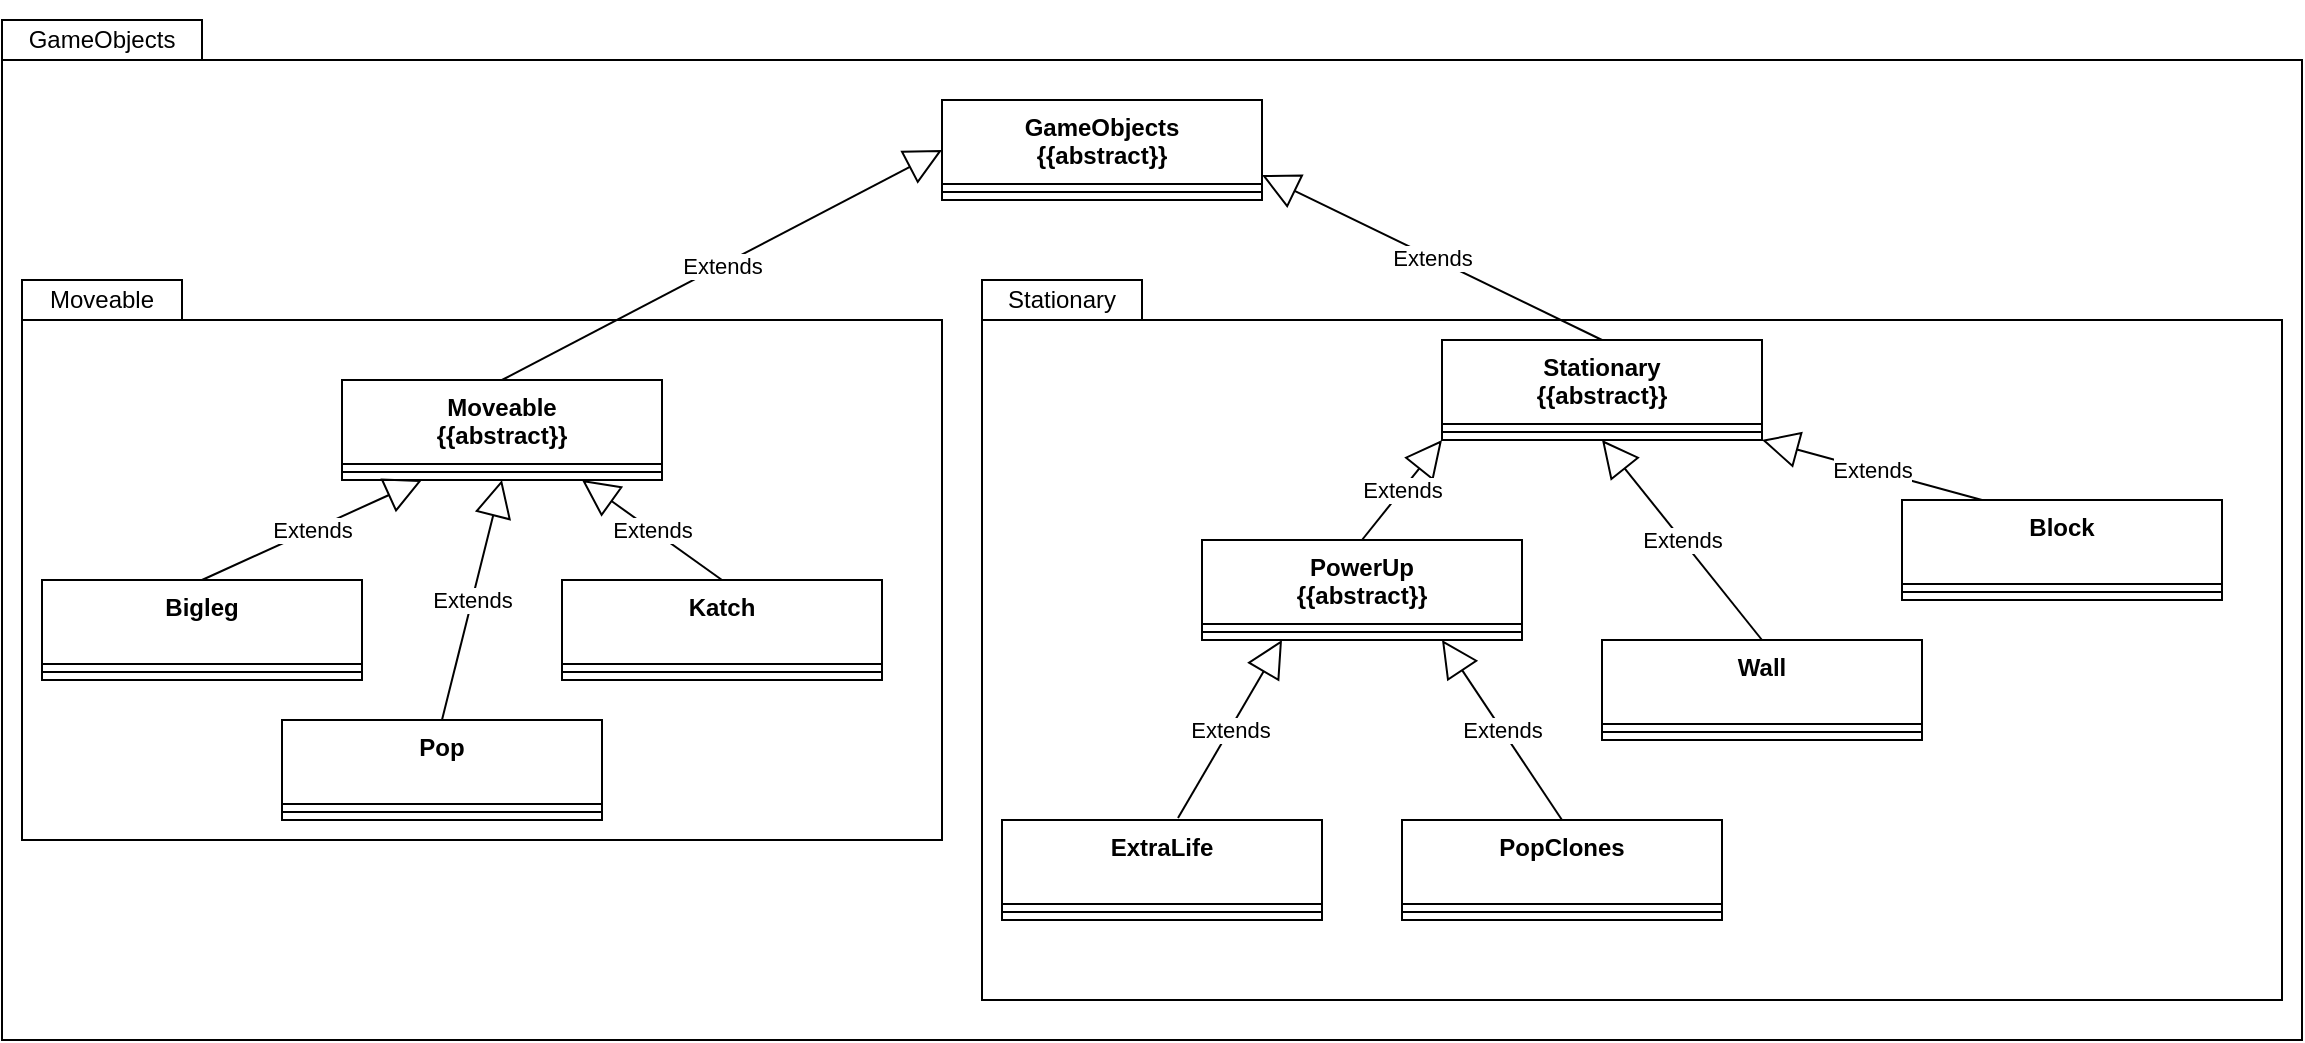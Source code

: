 <mxfile version="15.5.2" type="github">
  <diagram id="gL_wUWIlyWYQwBvoQ-ae" name="Page-1">
    <mxGraphModel dx="1550" dy="1661" grid="1" gridSize="10" guides="1" tooltips="1" connect="1" arrows="1" fold="1" page="1" pageScale="1" pageWidth="1169" pageHeight="826" math="0" shadow="0">
      <root>
        <mxCell id="0" />
        <mxCell id="1" parent="0" />
        <mxCell id="g5z8_eeaWqmI7RCORXG6-46" value="" style="shape=folder;fontStyle=1;spacingTop=10;tabWidth=100;tabHeight=20;tabPosition=left;html=1;" vertex="1" parent="1">
          <mxGeometry x="10" y="-30" width="1150" height="510" as="geometry" />
        </mxCell>
        <mxCell id="g5z8_eeaWqmI7RCORXG6-41" value="" style="shape=folder;fontStyle=1;spacingTop=10;tabWidth=80;tabHeight=20;tabPosition=left;html=1;" vertex="1" parent="1">
          <mxGeometry x="500" y="100" width="650" height="360" as="geometry" />
        </mxCell>
        <mxCell id="g5z8_eeaWqmI7RCORXG6-30" value="" style="shape=folder;fontStyle=1;spacingTop=10;tabWidth=80;tabHeight=20;tabPosition=left;html=1;" vertex="1" parent="1">
          <mxGeometry x="20" y="100" width="460" height="280" as="geometry" />
        </mxCell>
        <mxCell id="g5z8_eeaWqmI7RCORXG6-1" value="GameObjects&#xa;{{abstract}}" style="swimlane;fontStyle=1;align=center;verticalAlign=top;childLayout=stackLayout;horizontal=1;startSize=42;horizontalStack=0;resizeParent=1;resizeParentMax=0;resizeLast=0;collapsible=1;marginBottom=0;" vertex="1" parent="1">
          <mxGeometry x="480" y="10" width="160" height="50" as="geometry" />
        </mxCell>
        <mxCell id="g5z8_eeaWqmI7RCORXG6-3" value="" style="line;strokeWidth=1;fillColor=none;align=left;verticalAlign=middle;spacingTop=-1;spacingLeft=3;spacingRight=3;rotatable=0;labelPosition=right;points=[];portConstraint=eastwest;" vertex="1" parent="g5z8_eeaWqmI7RCORXG6-1">
          <mxGeometry y="42" width="160" height="8" as="geometry" />
        </mxCell>
        <mxCell id="g5z8_eeaWqmI7RCORXG6-5" value="Extends" style="endArrow=block;endSize=16;endFill=0;html=1;rounded=0;entryX=0;entryY=0.5;entryDx=0;entryDy=0;exitX=0.5;exitY=0;exitDx=0;exitDy=0;" edge="1" parent="1" source="g5z8_eeaWqmI7RCORXG6-8" target="g5z8_eeaWqmI7RCORXG6-1">
          <mxGeometry width="160" relative="1" as="geometry">
            <mxPoint x="380" y="170" as="sourcePoint" />
            <mxPoint x="330" y="120" as="targetPoint" />
          </mxGeometry>
        </mxCell>
        <mxCell id="g5z8_eeaWqmI7RCORXG6-6" value="Stationary&#xa;{{abstract}}" style="swimlane;fontStyle=1;align=center;verticalAlign=top;childLayout=stackLayout;horizontal=1;startSize=42;horizontalStack=0;resizeParent=1;resizeParentMax=0;resizeLast=0;collapsible=1;marginBottom=0;" vertex="1" parent="1">
          <mxGeometry x="730" y="130" width="160" height="50" as="geometry" />
        </mxCell>
        <mxCell id="g5z8_eeaWqmI7RCORXG6-7" value="" style="line;strokeWidth=1;fillColor=none;align=left;verticalAlign=middle;spacingTop=-1;spacingLeft=3;spacingRight=3;rotatable=0;labelPosition=right;points=[];portConstraint=eastwest;" vertex="1" parent="g5z8_eeaWqmI7RCORXG6-6">
          <mxGeometry y="42" width="160" height="8" as="geometry" />
        </mxCell>
        <mxCell id="g5z8_eeaWqmI7RCORXG6-8" value="Moveable&#xa;{{abstract}}" style="swimlane;fontStyle=1;align=center;verticalAlign=top;childLayout=stackLayout;horizontal=1;startSize=42;horizontalStack=0;resizeParent=1;resizeParentMax=0;resizeLast=0;collapsible=1;marginBottom=0;" vertex="1" parent="1">
          <mxGeometry x="180" y="150" width="160" height="50" as="geometry" />
        </mxCell>
        <mxCell id="g5z8_eeaWqmI7RCORXG6-9" value="" style="line;strokeWidth=1;fillColor=none;align=left;verticalAlign=middle;spacingTop=-1;spacingLeft=3;spacingRight=3;rotatable=0;labelPosition=right;points=[];portConstraint=eastwest;" vertex="1" parent="g5z8_eeaWqmI7RCORXG6-8">
          <mxGeometry y="42" width="160" height="8" as="geometry" />
        </mxCell>
        <mxCell id="g5z8_eeaWqmI7RCORXG6-14" value="Katch" style="swimlane;fontStyle=1;align=center;verticalAlign=top;childLayout=stackLayout;horizontal=1;startSize=42;horizontalStack=0;resizeParent=1;resizeParentMax=0;resizeLast=0;collapsible=1;marginBottom=0;" vertex="1" parent="1">
          <mxGeometry x="290" y="250" width="160" height="50" as="geometry" />
        </mxCell>
        <mxCell id="g5z8_eeaWqmI7RCORXG6-15" value="" style="line;strokeWidth=1;fillColor=none;align=left;verticalAlign=middle;spacingTop=-1;spacingLeft=3;spacingRight=3;rotatable=0;labelPosition=right;points=[];portConstraint=eastwest;" vertex="1" parent="g5z8_eeaWqmI7RCORXG6-14">
          <mxGeometry y="42" width="160" height="8" as="geometry" />
        </mxCell>
        <mxCell id="g5z8_eeaWqmI7RCORXG6-16" value="Bigleg" style="swimlane;fontStyle=1;align=center;verticalAlign=top;childLayout=stackLayout;horizontal=1;startSize=42;horizontalStack=0;resizeParent=1;resizeParentMax=0;resizeLast=0;collapsible=1;marginBottom=0;" vertex="1" parent="1">
          <mxGeometry x="30" y="250" width="160" height="50" as="geometry" />
        </mxCell>
        <mxCell id="g5z8_eeaWqmI7RCORXG6-17" value="" style="line;strokeWidth=1;fillColor=none;align=left;verticalAlign=middle;spacingTop=-1;spacingLeft=3;spacingRight=3;rotatable=0;labelPosition=right;points=[];portConstraint=eastwest;" vertex="1" parent="g5z8_eeaWqmI7RCORXG6-16">
          <mxGeometry y="42" width="160" height="8" as="geometry" />
        </mxCell>
        <mxCell id="g5z8_eeaWqmI7RCORXG6-18" value="Wall" style="swimlane;fontStyle=1;align=center;verticalAlign=top;childLayout=stackLayout;horizontal=1;startSize=42;horizontalStack=0;resizeParent=1;resizeParentMax=0;resizeLast=0;collapsible=1;marginBottom=0;" vertex="1" parent="1">
          <mxGeometry x="810" y="280" width="160" height="50" as="geometry" />
        </mxCell>
        <mxCell id="g5z8_eeaWqmI7RCORXG6-19" value="" style="line;strokeWidth=1;fillColor=none;align=left;verticalAlign=middle;spacingTop=-1;spacingLeft=3;spacingRight=3;rotatable=0;labelPosition=right;points=[];portConstraint=eastwest;" vertex="1" parent="g5z8_eeaWqmI7RCORXG6-18">
          <mxGeometry y="42" width="160" height="8" as="geometry" />
        </mxCell>
        <mxCell id="g5z8_eeaWqmI7RCORXG6-20" value="Block" style="swimlane;fontStyle=1;align=center;verticalAlign=top;childLayout=stackLayout;horizontal=1;startSize=42;horizontalStack=0;resizeParent=1;resizeParentMax=0;resizeLast=0;collapsible=1;marginBottom=0;" vertex="1" parent="1">
          <mxGeometry x="960" y="210" width="160" height="50" as="geometry" />
        </mxCell>
        <mxCell id="g5z8_eeaWqmI7RCORXG6-21" value="" style="line;strokeWidth=1;fillColor=none;align=left;verticalAlign=middle;spacingTop=-1;spacingLeft=3;spacingRight=3;rotatable=0;labelPosition=right;points=[];portConstraint=eastwest;" vertex="1" parent="g5z8_eeaWqmI7RCORXG6-20">
          <mxGeometry y="42" width="160" height="8" as="geometry" />
        </mxCell>
        <mxCell id="g5z8_eeaWqmI7RCORXG6-22" value="Pop" style="swimlane;fontStyle=1;align=center;verticalAlign=top;childLayout=stackLayout;horizontal=1;startSize=42;horizontalStack=0;resizeParent=1;resizeParentMax=0;resizeLast=0;collapsible=1;marginBottom=0;" vertex="1" parent="1">
          <mxGeometry x="150" y="320" width="160" height="50" as="geometry" />
        </mxCell>
        <mxCell id="g5z8_eeaWqmI7RCORXG6-23" value="" style="line;strokeWidth=1;fillColor=none;align=left;verticalAlign=middle;spacingTop=-1;spacingLeft=3;spacingRight=3;rotatable=0;labelPosition=right;points=[];portConstraint=eastwest;" vertex="1" parent="g5z8_eeaWqmI7RCORXG6-22">
          <mxGeometry y="42" width="160" height="8" as="geometry" />
        </mxCell>
        <mxCell id="g5z8_eeaWqmI7RCORXG6-24" value="Extends" style="endArrow=block;endSize=16;endFill=0;html=1;rounded=0;entryX=1;entryY=0.75;entryDx=0;entryDy=0;exitX=0.5;exitY=0;exitDx=0;exitDy=0;" edge="1" parent="1" source="g5z8_eeaWqmI7RCORXG6-6" target="g5z8_eeaWqmI7RCORXG6-1">
          <mxGeometry width="160" relative="1" as="geometry">
            <mxPoint x="735" y="155" as="sourcePoint" />
            <mxPoint x="845" y="80" as="targetPoint" />
          </mxGeometry>
        </mxCell>
        <mxCell id="g5z8_eeaWqmI7RCORXG6-26" value="Extends" style="endArrow=block;endSize=16;endFill=0;html=1;rounded=0;entryX=0.75;entryY=1;entryDx=0;entryDy=0;exitX=0.5;exitY=0;exitDx=0;exitDy=0;" edge="1" parent="1" source="g5z8_eeaWqmI7RCORXG6-14" target="g5z8_eeaWqmI7RCORXG6-8">
          <mxGeometry width="160" relative="1" as="geometry">
            <mxPoint x="520" y="290" as="sourcePoint" />
            <mxPoint x="370" y="227.5" as="targetPoint" />
          </mxGeometry>
        </mxCell>
        <mxCell id="g5z8_eeaWqmI7RCORXG6-25" value="Extends" style="endArrow=block;endSize=16;endFill=0;html=1;rounded=0;exitX=0.5;exitY=0;exitDx=0;exitDy=0;entryX=0.25;entryY=1;entryDx=0;entryDy=0;" edge="1" parent="1" source="g5z8_eeaWqmI7RCORXG6-16" target="g5z8_eeaWqmI7RCORXG6-8">
          <mxGeometry width="160" relative="1" as="geometry">
            <mxPoint x="100" y="282" as="sourcePoint" />
            <mxPoint x="230" y="222" as="targetPoint" />
          </mxGeometry>
        </mxCell>
        <mxCell id="g5z8_eeaWqmI7RCORXG6-27" value="Extends" style="endArrow=block;endSize=16;endFill=0;html=1;rounded=0;exitX=0.5;exitY=0;exitDx=0;exitDy=0;entryX=0.5;entryY=1;entryDx=0;entryDy=0;" edge="1" parent="1" source="g5z8_eeaWqmI7RCORXG6-18" target="g5z8_eeaWqmI7RCORXG6-6">
          <mxGeometry width="160" relative="1" as="geometry">
            <mxPoint x="585" y="280" as="sourcePoint" />
            <mxPoint x="685" y="220" as="targetPoint" />
          </mxGeometry>
        </mxCell>
        <mxCell id="g5z8_eeaWqmI7RCORXG6-28" value="Extends" style="endArrow=block;endSize=16;endFill=0;html=1;rounded=0;exitX=0.25;exitY=0;exitDx=0;exitDy=0;" edge="1" parent="1" source="g5z8_eeaWqmI7RCORXG6-20">
          <mxGeometry width="160" relative="1" as="geometry">
            <mxPoint x="950" y="270" as="sourcePoint" />
            <mxPoint x="890" y="180" as="targetPoint" />
          </mxGeometry>
        </mxCell>
        <mxCell id="g5z8_eeaWqmI7RCORXG6-29" value="Extends" style="endArrow=block;endSize=16;endFill=0;html=1;rounded=0;exitX=0.5;exitY=0;exitDx=0;exitDy=0;" edge="1" parent="1" source="g5z8_eeaWqmI7RCORXG6-22">
          <mxGeometry width="160" relative="1" as="geometry">
            <mxPoint x="890" y="392.5" as="sourcePoint" />
            <mxPoint x="260" y="200" as="targetPoint" />
          </mxGeometry>
        </mxCell>
        <mxCell id="g5z8_eeaWqmI7RCORXG6-31" value="ExtraLife" style="swimlane;fontStyle=1;align=center;verticalAlign=top;childLayout=stackLayout;horizontal=1;startSize=42;horizontalStack=0;resizeParent=1;resizeParentMax=0;resizeLast=0;collapsible=1;marginBottom=0;" vertex="1" parent="1">
          <mxGeometry x="510" y="370" width="160" height="50" as="geometry" />
        </mxCell>
        <mxCell id="g5z8_eeaWqmI7RCORXG6-32" value="" style="line;strokeWidth=1;fillColor=none;align=left;verticalAlign=middle;spacingTop=-1;spacingLeft=3;spacingRight=3;rotatable=0;labelPosition=right;points=[];portConstraint=eastwest;" vertex="1" parent="g5z8_eeaWqmI7RCORXG6-31">
          <mxGeometry y="42" width="160" height="8" as="geometry" />
        </mxCell>
        <mxCell id="g5z8_eeaWqmI7RCORXG6-33" value="PopClones" style="swimlane;fontStyle=1;align=center;verticalAlign=top;childLayout=stackLayout;horizontal=1;startSize=42;horizontalStack=0;resizeParent=1;resizeParentMax=0;resizeLast=0;collapsible=1;marginBottom=0;" vertex="1" parent="1">
          <mxGeometry x="710" y="370" width="160" height="50" as="geometry" />
        </mxCell>
        <mxCell id="g5z8_eeaWqmI7RCORXG6-34" value="" style="line;strokeWidth=1;fillColor=none;align=left;verticalAlign=middle;spacingTop=-1;spacingLeft=3;spacingRight=3;rotatable=0;labelPosition=right;points=[];portConstraint=eastwest;" vertex="1" parent="g5z8_eeaWqmI7RCORXG6-33">
          <mxGeometry y="42" width="160" height="8" as="geometry" />
        </mxCell>
        <mxCell id="g5z8_eeaWqmI7RCORXG6-35" value="PowerUp&#xa;{{abstract}}" style="swimlane;fontStyle=1;align=center;verticalAlign=top;childLayout=stackLayout;horizontal=1;startSize=42;horizontalStack=0;resizeParent=1;resizeParentMax=0;resizeLast=0;collapsible=1;marginBottom=0;" vertex="1" parent="1">
          <mxGeometry x="610" y="230" width="160" height="50" as="geometry" />
        </mxCell>
        <mxCell id="g5z8_eeaWqmI7RCORXG6-36" value="" style="line;strokeWidth=1;fillColor=none;align=left;verticalAlign=middle;spacingTop=-1;spacingLeft=3;spacingRight=3;rotatable=0;labelPosition=right;points=[];portConstraint=eastwest;" vertex="1" parent="g5z8_eeaWqmI7RCORXG6-35">
          <mxGeometry y="42" width="160" height="8" as="geometry" />
        </mxCell>
        <mxCell id="g5z8_eeaWqmI7RCORXG6-37" value="Extends" style="endArrow=block;endSize=16;endFill=0;html=1;rounded=0;entryX=0;entryY=1;entryDx=0;entryDy=0;exitX=0.5;exitY=0;exitDx=0;exitDy=0;" edge="1" parent="1" source="g5z8_eeaWqmI7RCORXG6-35" target="g5z8_eeaWqmI7RCORXG6-6">
          <mxGeometry width="160" relative="1" as="geometry">
            <mxPoint x="750" y="460" as="sourcePoint" />
            <mxPoint x="620" y="350" as="targetPoint" />
          </mxGeometry>
        </mxCell>
        <mxCell id="g5z8_eeaWqmI7RCORXG6-38" value="Extends" style="endArrow=block;endSize=16;endFill=0;html=1;rounded=0;entryX=0.25;entryY=1;entryDx=0;entryDy=0;exitX=0.55;exitY=-0.02;exitDx=0;exitDy=0;exitPerimeter=0;" edge="1" parent="1" source="g5z8_eeaWqmI7RCORXG6-31" target="g5z8_eeaWqmI7RCORXG6-35">
          <mxGeometry width="160" relative="1" as="geometry">
            <mxPoint x="590" y="400" as="sourcePoint" />
            <mxPoint x="680" y="340" as="targetPoint" />
          </mxGeometry>
        </mxCell>
        <mxCell id="g5z8_eeaWqmI7RCORXG6-39" value="Extends" style="endArrow=block;endSize=16;endFill=0;html=1;rounded=0;entryX=0.75;entryY=1;entryDx=0;entryDy=0;exitX=0.5;exitY=0;exitDx=0;exitDy=0;" edge="1" parent="1" source="g5z8_eeaWqmI7RCORXG6-33" target="g5z8_eeaWqmI7RCORXG6-35">
          <mxGeometry width="160" relative="1" as="geometry">
            <mxPoint x="780" y="530" as="sourcePoint" />
            <mxPoint x="670" y="440" as="targetPoint" />
          </mxGeometry>
        </mxCell>
        <mxCell id="g5z8_eeaWqmI7RCORXG6-40" value="Moveable" style="text;html=1;strokeColor=none;fillColor=none;align=center;verticalAlign=middle;whiteSpace=wrap;rounded=0;" vertex="1" parent="1">
          <mxGeometry x="30" y="90" width="60" height="40" as="geometry" />
        </mxCell>
        <mxCell id="g5z8_eeaWqmI7RCORXG6-43" value="Stationary" style="text;html=1;strokeColor=none;fillColor=none;align=center;verticalAlign=middle;whiteSpace=wrap;rounded=0;" vertex="1" parent="1">
          <mxGeometry x="510" y="95" width="60" height="30" as="geometry" />
        </mxCell>
        <mxCell id="g5z8_eeaWqmI7RCORXG6-47" value="GameObjects" style="text;html=1;strokeColor=none;fillColor=none;align=center;verticalAlign=middle;whiteSpace=wrap;rounded=0;" vertex="1" parent="1">
          <mxGeometry x="30" y="-40" width="60" height="40" as="geometry" />
        </mxCell>
      </root>
    </mxGraphModel>
  </diagram>
</mxfile>
